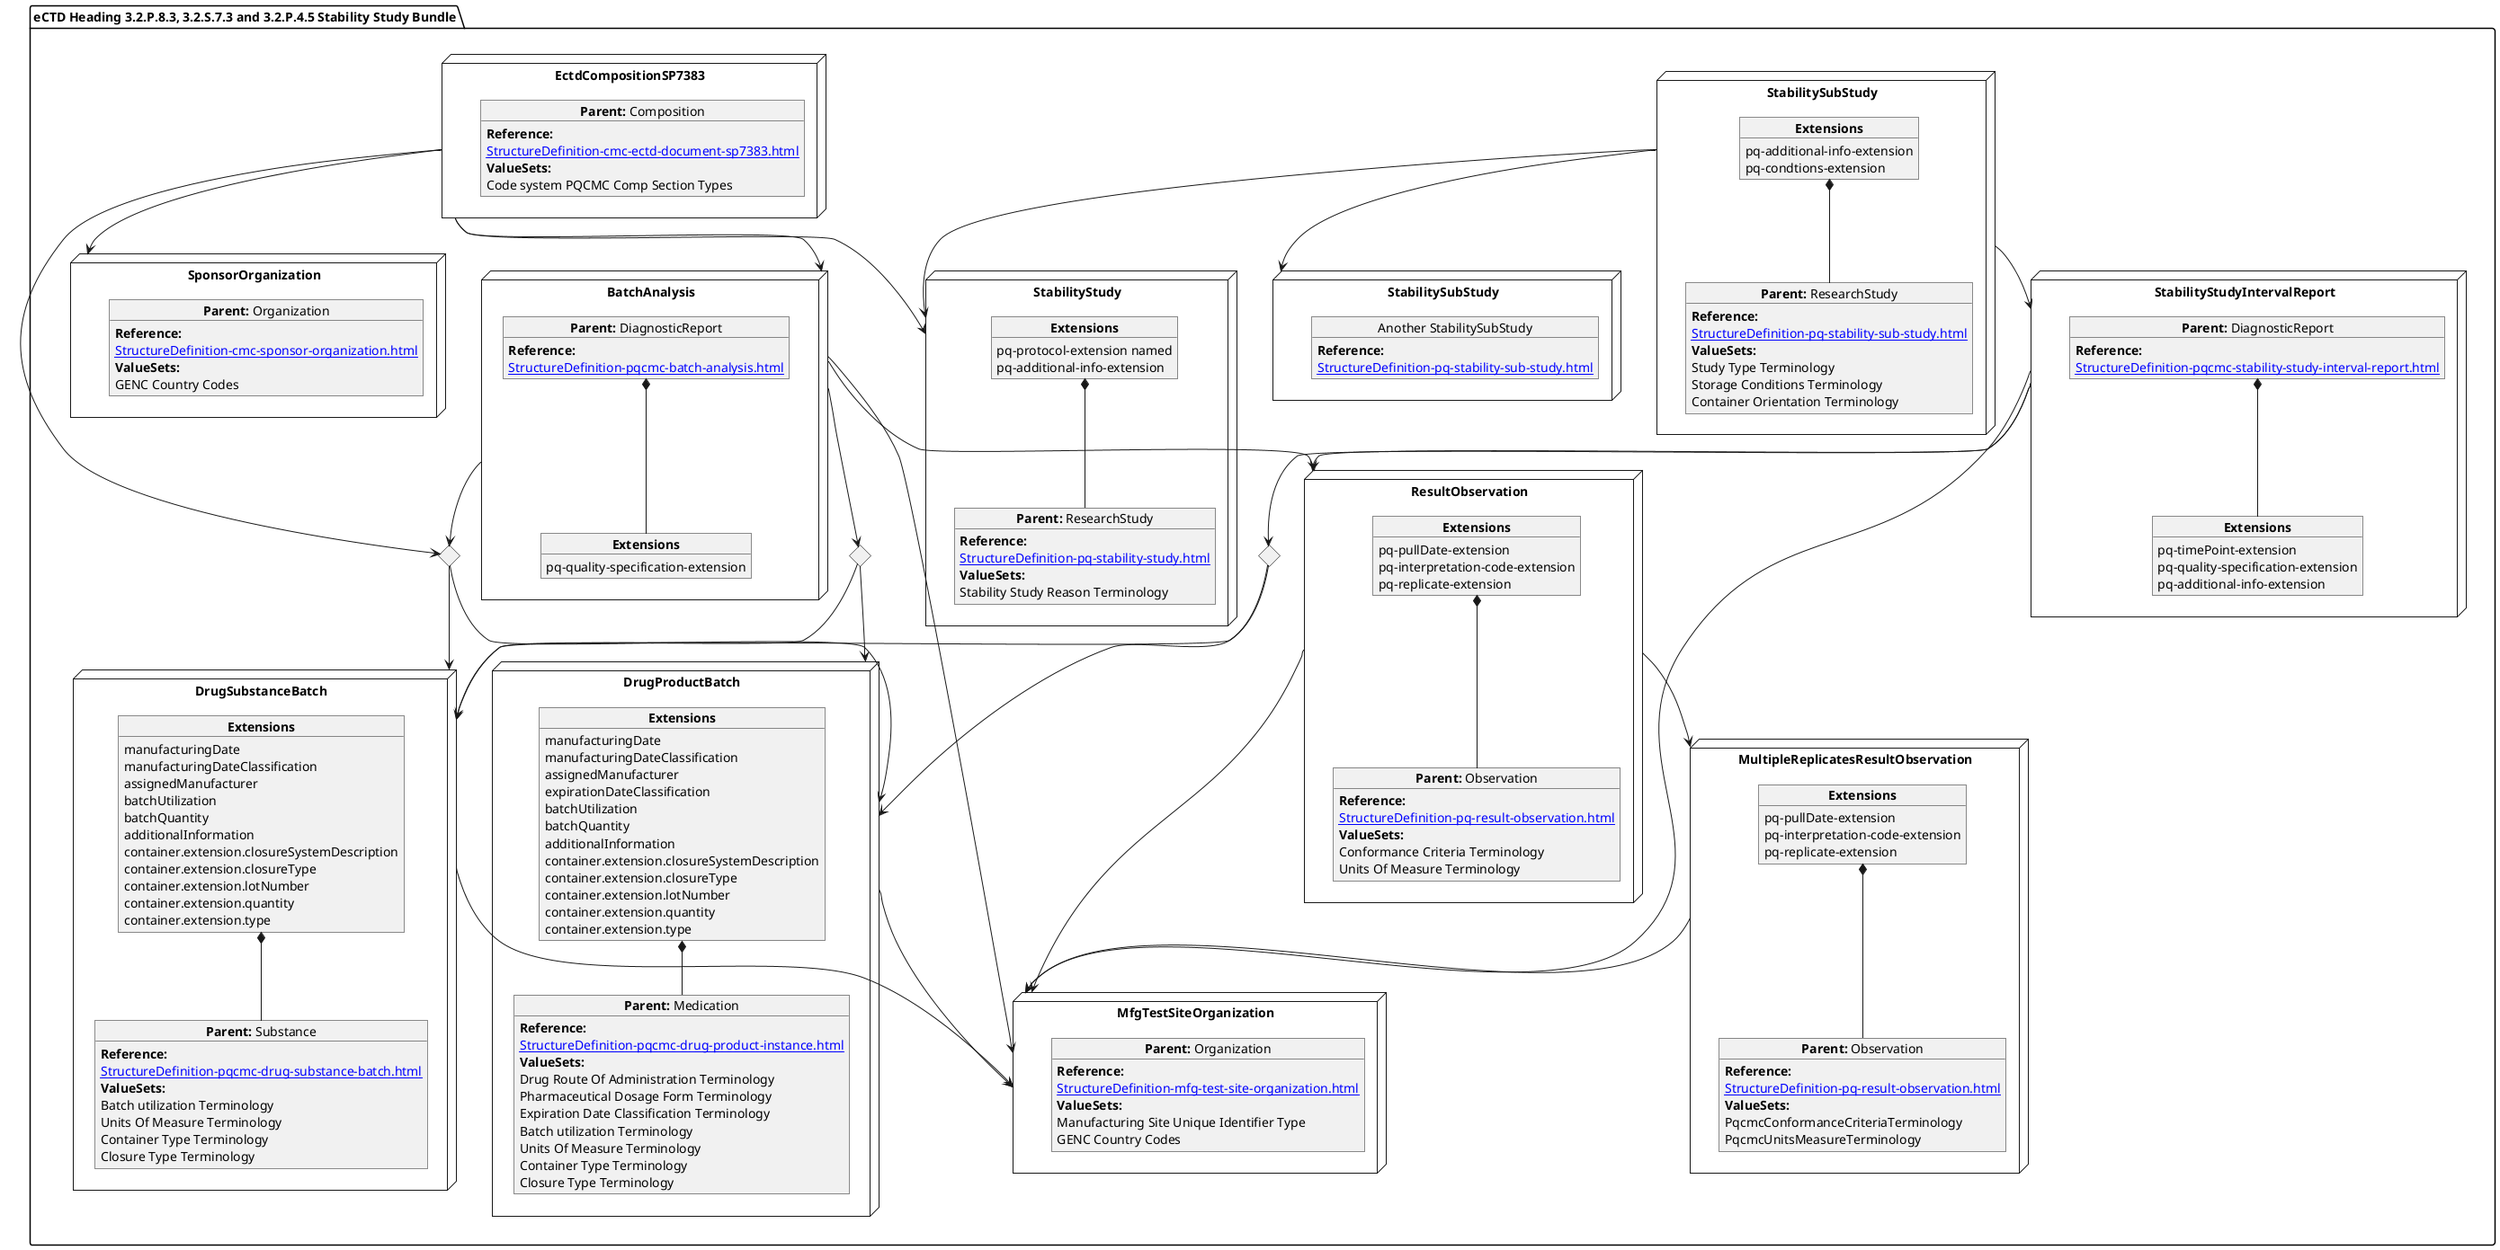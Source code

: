 @startuml
allowmixing
'Mixed model of use case and object
package "eCTD Heading 3.2.P.8.3, 3.2.S.7.3 and 3.2.P.4.5 Stability Study Bundle" as NODES {
node "DrugProductBatch" as NN { 
      object "**Parent:** Medication" as obj3 {
         **Reference:**
      [[StructureDefinition-pqcmc-drug-product-instance.html]]
        **ValueSets:**
        Drug Route Of Administration Terminology
        Pharmaceutical Dosage Form Terminology
        Expiration Date Classification Terminology
        Batch utilization Terminology
        Units Of Measure Terminology 
        Container Type Terminology
        Closure Type Terminology        
      }

      object "**Extensions**" as objExsBatch  {
                manufacturingDate
                manufacturingDateClassification
                assignedManufacturer
                expirationDateClassification
                batchUtilization
                batchQuantity
                additionalInformation
                container.extension.closureSystemDescription
                container.extension.closureType
                container.extension.lotNumber
                container.extension.quantity
                container.extension.type 
}
objExsBatch *-- obj3 
}
diamond CH
diamond CH2
diamond CH3

node "DrugSubstanceBatch" as NNS { 
      object "**Parent:** Substance" as obj4 {
             **Reference:**
      [[StructureDefinition-pqcmc-drug-substance-batch.html]]
                **ValueSets:**
                Batch utilization Terminology
                Units Of Measure Terminology
                Container Type Terminology
                Closure Type Terminology
      }
  object "**Extensions**" as objExs2 {
          manufacturingDate
          manufacturingDateClassification
          assignedManufacturer
          batchUtilization
          batchQuantity
          additionalInformation
          container.extension.closureSystemDescription
          container.extension.closureType
          container.extension.lotNumber
          container.extension.quantity
          container.extension.type
    }

    objExs2 *-- obj4   
}
node "StabilityStudyIntervalReport" as Ninterval { 
      object "**Parent:** DiagnosticReport" as objinterval {
             **Reference:**
      [[StructureDefinition-pqcmc-stability-study-interval-report.html]]
    }
        object "**Extensions**" as objIntEx {
        pq-timePoint-extension
      pq-quality-specification-extension
      pq-additional-info-extension
    }
    objinterval *-- objIntEx 
}

  node "BatchAnalysis" as N2 { 
      object "**Parent:** DiagnosticReport" as obj2 {
             **Reference:**
      [[StructureDefinition-pqcmc-batch-analysis.html]]
    }
        object "**Extensions**" as objQSEx {
        pq-quality-specification-extension
    }
    obj2 *-- objQSEx 
}

node "MfgTestSiteOrganization" as NMFG { 
      object "**Parent:** Organization" as objDP {
             **Reference:**
      [[StructureDefinition-mfg-test-site-organization.html]]
         **ValueSets:**
        Manufacturing Site Unique Identifier Type
	    GENC Country Codes
    }
}

node "StabilitySubStudy" as NSub { 
      object "**Parent:** ResearchStudy" as objSub {
             **Reference:**
      [[StructureDefinition-pq-stability-sub-study.html]]
        **ValueSets:**
        Study Type Terminology
        Storage Conditions Terminology
        Container Orientation Terminology
      }

      object "**Extensions**" as objExsSub  {
        pq-additional-info-extension
        pq-condtions-extension
}
objExsSub *-- objSub 
}


node "StabilityStudy" as NMain { 
      object "**Parent:** ResearchStudy" as objMain {
             **Reference:**
      [[StructureDefinition-pq-stability-study.html]]
        **ValueSets:**
	Stability Study Reason Terminology
      }

      object "**Extensions**" as objExsMain  {
pq-protocol-extension named
pq-additional-info-extension
}
objExsMain *-- objMain 
}

node "StabilitySubStudy" as NSub2 { 
      object "Another StabilitySubStudy" as objSub2 {
             **Reference:**
      [[StructureDefinition-pq-stability-sub-study.html]]

      }
}

node "ResultObservation" as NNOBS { 
      object "**Parent:** Observation" as observ3 {
             **Reference:**
      [[StructureDefinition-pq-result-observation.html]]
        **ValueSets:**
        Conformance Criteria Terminology
        Units Of Measure Terminology    
      }
      object "**Extensions**" as objExsObserv  {
            pq-pullDate-extension
            pq-interpretation-code-extension
            pq-replicate-extension
    }
        objExsObserv *-- observ3 
}

node "MultipleReplicatesResultObservation" as NNstage { 
      object "**Parent:** Observation" as observS {
             **Reference:**
      [[StructureDefinition-pq-result-observation.html]]
        **ValueSets:**
 PqcmcConformanceCriteriaTerminology
 PqcmcUnitsMeasureTerminology
      }
      object "**Extensions**" as objExsStageObs  {
            pq-pullDate-extension
            pq-interpretation-code-extension
            pq-replicate-extension
     }  
        objExsStageObs *-- observS
}

node "EctdCompositionSP7383" as N1 { 
      object "**Parent:** Composition" as obj1 {
      **Reference:**
      [[StructureDefinition-cmc-ectd-document-sp7383.html]]
      **ValueSets:**
  Code system PQCMC Comp Section Types
    }
}
node "SponsorOrganization" as NSO { 
      object "**Parent:** Organization" as objAu {
              **Reference:**
      [[StructureDefinition-cmc-sponsor-organization.html]]
        **ValueSets:**
        GENC Country Codes
    }
}

CH --> NN
CH --> NNS
CH2 --> NN
CH2 --> NNS
CH3 --> NN
CH3 --> NNS
N1 --> CH
N1 --> N2
N1 --> NSO
N2 --> CH
N2 --> CH2
N2 --> NMFG
N2 --> NNOBS
Ninterval --> CH3
Ninterval --> NMFG
Ninterval --> NNOBS
NN --> NMFG
NNOBS --> NMFG
NNOBS --> NNstage
NNS --> NMFG
NNstage --> NMFG
NSub --> Ninterval
N1 --> NMain
NSub --> NSub2
NSub --> NMain
}
@enduml
